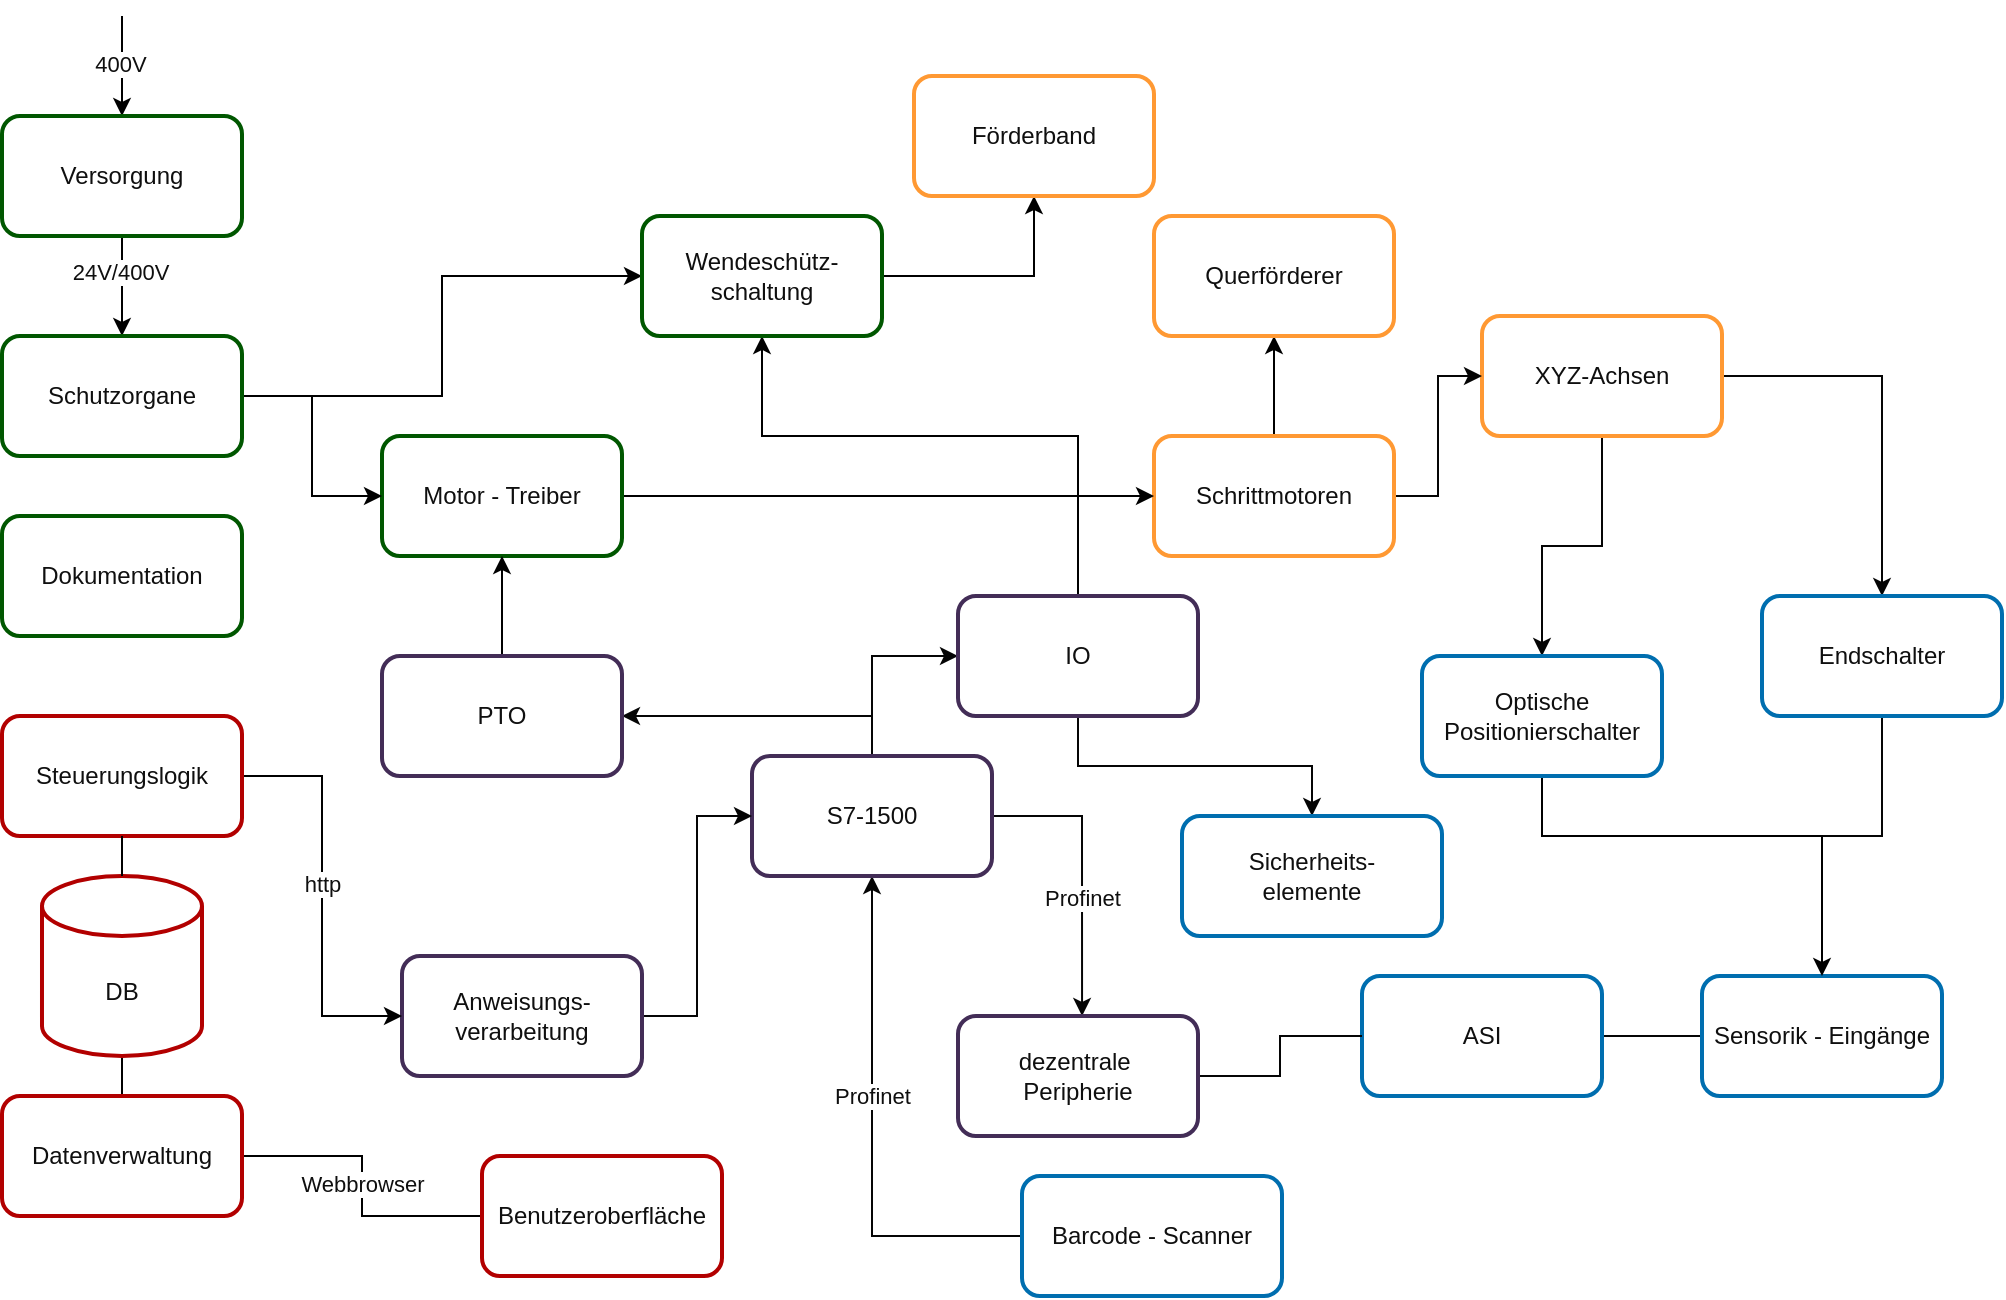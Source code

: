 <mxfile version="24.7.17">
  <diagram name="Page-1" id="c7558073-3199-34d8-9f00-42111426c3f3">
    <mxGraphModel dx="1103" dy="643" grid="1" gridSize="10" guides="1" tooltips="1" connect="1" arrows="1" fold="1" page="1" pageScale="1" pageWidth="826" pageHeight="1169" background="#ffffff" math="0" shadow="0">
      <root>
        <mxCell id="0" />
        <mxCell id="1" parent="0" />
        <mxCell id="XDi62Omdx4TYMC6lYXJG-129" style="edgeStyle=orthogonalEdgeStyle;rounded=0;orthogonalLoop=1;jettySize=auto;html=1;exitX=1;exitY=0.5;exitDx=0;exitDy=0;fontColor=#0F0F0F;strokeColor=#000000;" parent="1" source="XDi62Omdx4TYMC6lYXJG-172" target="XDi62Omdx4TYMC6lYXJG-127" edge="1">
          <mxGeometry relative="1" as="geometry">
            <mxPoint x="300" y="265" as="sourcePoint" />
          </mxGeometry>
        </mxCell>
        <mxCell id="QbinPMT7feeEScuTZXIC-54" style="edgeStyle=orthogonalEdgeStyle;rounded=0;orthogonalLoop=1;jettySize=auto;html=1;strokeColor=#000000;align=center;verticalAlign=middle;fontFamily=Helvetica;fontSize=11;fontColor=#0F0F0F;labelBackgroundColor=default;endArrow=none;endFill=0;" edge="1" parent="1" source="XDi62Omdx4TYMC6lYXJG-108" target="XDi62Omdx4TYMC6lYXJG-168">
          <mxGeometry relative="1" as="geometry" />
        </mxCell>
        <mxCell id="XDi62Omdx4TYMC6lYXJG-108" value="DB" style="shape=cylinder3;whiteSpace=wrap;html=1;boundedLbl=1;backgroundOutline=1;size=15;rounded=1;strokeColor=#B20000;strokeWidth=2;align=center;verticalAlign=middle;fontFamily=Helvetica;fontSize=12;fontColor=#0F0F0F;fillColor=none;" parent="1" vertex="1">
          <mxGeometry x="30" y="600" width="80" height="90" as="geometry" />
        </mxCell>
        <mxCell id="XDi62Omdx4TYMC6lYXJG-117" value="Dokumentation" style="rounded=1;whiteSpace=wrap;html=1;fillColor=none;fontColor=#0F0F0F;strokeColor=#005700;strokeWidth=2;" parent="1" vertex="1">
          <mxGeometry x="10" y="420" width="120" height="60" as="geometry" />
        </mxCell>
        <mxCell id="QbinPMT7feeEScuTZXIC-92" style="edgeStyle=orthogonalEdgeStyle;rounded=0;orthogonalLoop=1;jettySize=auto;html=1;entryX=0.5;entryY=0;entryDx=0;entryDy=0;fontColor=#0F0F0F;strokeColor=#000000;" edge="1" parent="1" source="XDi62Omdx4TYMC6lYXJG-118" target="XDi62Omdx4TYMC6lYXJG-171">
          <mxGeometry relative="1" as="geometry" />
        </mxCell>
        <mxCell id="QbinPMT7feeEScuTZXIC-93" value="24V/400V" style="edgeLabel;html=1;align=center;verticalAlign=middle;resizable=0;points=[];fontColor=#0F0F0F;labelBackgroundColor=#FFFFFF;" vertex="1" connectable="0" parent="QbinPMT7feeEScuTZXIC-92">
          <mxGeometry x="-0.28" y="-1" relative="1" as="geometry">
            <mxPoint as="offset" />
          </mxGeometry>
        </mxCell>
        <mxCell id="QbinPMT7feeEScuTZXIC-94" style="edgeStyle=orthogonalEdgeStyle;rounded=0;orthogonalLoop=1;jettySize=auto;html=1;startArrow=classic;startFill=1;endArrow=none;endFill=0;fontColor=#0F0F0F;strokeColor=#000000;" edge="1" parent="1" source="XDi62Omdx4TYMC6lYXJG-118">
          <mxGeometry relative="1" as="geometry">
            <mxPoint x="70" y="170.0" as="targetPoint" />
          </mxGeometry>
        </mxCell>
        <mxCell id="QbinPMT7feeEScuTZXIC-95" value="400V" style="edgeLabel;html=1;align=center;verticalAlign=middle;resizable=0;points=[];fontColor=#0F0F0F;labelBackgroundColor=#FFFFFF;" vertex="1" connectable="0" parent="QbinPMT7feeEScuTZXIC-94">
          <mxGeometry x="-0.029" y="1" relative="1" as="geometry">
            <mxPoint x="-1" y="-1" as="offset" />
          </mxGeometry>
        </mxCell>
        <mxCell id="XDi62Omdx4TYMC6lYXJG-118" value="Versorgung" style="rounded=1;whiteSpace=wrap;html=1;strokeColor=#005700;strokeWidth=2;align=center;verticalAlign=middle;fontFamily=Helvetica;fontSize=12;fontColor=#0F0F0F;fillColor=none;" parent="1" vertex="1">
          <mxGeometry x="10" y="220" width="120" height="60" as="geometry" />
        </mxCell>
        <mxCell id="QbinPMT7feeEScuTZXIC-69" style="edgeStyle=orthogonalEdgeStyle;rounded=0;orthogonalLoop=1;jettySize=auto;html=1;entryX=0.5;entryY=0;entryDx=0;entryDy=0;fontColor=#0F0F0F;strokeColor=#050505;" edge="1" parent="1" source="XDi62Omdx4TYMC6lYXJG-119" target="XDi62Omdx4TYMC6lYXJG-155">
          <mxGeometry relative="1" as="geometry" />
        </mxCell>
        <mxCell id="QbinPMT7feeEScuTZXIC-70" style="edgeStyle=orthogonalEdgeStyle;rounded=0;orthogonalLoop=1;jettySize=auto;html=1;entryX=0.5;entryY=0;entryDx=0;entryDy=0;fontColor=#0F0F0F;strokeColor=#050505;" edge="1" parent="1" source="XDi62Omdx4TYMC6lYXJG-119" target="XDi62Omdx4TYMC6lYXJG-124">
          <mxGeometry relative="1" as="geometry" />
        </mxCell>
        <mxCell id="XDi62Omdx4TYMC6lYXJG-119" value="XYZ-Achsen" style="rounded=1;whiteSpace=wrap;html=1;fillColor=none;strokeColor=#FF9933;strokeWidth=2;fontColor=#0F0F0F;" parent="1" vertex="1">
          <mxGeometry x="750" y="320" width="120" height="60" as="geometry" />
        </mxCell>
        <mxCell id="QbinPMT7feeEScuTZXIC-63" style="edgeStyle=orthogonalEdgeStyle;rounded=0;orthogonalLoop=1;jettySize=auto;html=1;entryX=0;entryY=0.5;entryDx=0;entryDy=0;strokeColor=#050505;align=center;verticalAlign=middle;fontFamily=Helvetica;fontSize=11;fontColor=#0F0F0F;labelBackgroundColor=default;endArrow=none;endFill=0;" edge="1" parent="1" source="XDi62Omdx4TYMC6lYXJG-120" target="XDi62Omdx4TYMC6lYXJG-123">
          <mxGeometry relative="1" as="geometry" />
        </mxCell>
        <mxCell id="XDi62Omdx4TYMC6lYXJG-120" value="ASI" style="rounded=1;whiteSpace=wrap;html=1;strokeColor=#006EAF;strokeWidth=2;align=center;verticalAlign=middle;fontFamily=Helvetica;fontSize=12;fontColor=#0F0F0F;fillColor=none;" parent="1" vertex="1">
          <mxGeometry x="690" y="650" width="120" height="60" as="geometry" />
        </mxCell>
        <mxCell id="QbinPMT7feeEScuTZXIC-59" style="edgeStyle=orthogonalEdgeStyle;rounded=0;orthogonalLoop=1;jettySize=auto;html=1;entryX=0.5;entryY=1;entryDx=0;entryDy=0;fontColor=#0F0F0F;strokeColor=#050505;" edge="1" parent="1" source="XDi62Omdx4TYMC6lYXJG-122" target="XDi62Omdx4TYMC6lYXJG-160">
          <mxGeometry relative="1" as="geometry" />
        </mxCell>
        <mxCell id="QbinPMT7feeEScuTZXIC-81" value="Profinet" style="edgeLabel;html=1;align=center;verticalAlign=middle;resizable=0;points=[];fontColor=#0F0F0F;labelBackgroundColor=#ffffff;" vertex="1" connectable="0" parent="QbinPMT7feeEScuTZXIC-59">
          <mxGeometry x="0.137" relative="1" as="geometry">
            <mxPoint as="offset" />
          </mxGeometry>
        </mxCell>
        <mxCell id="XDi62Omdx4TYMC6lYXJG-122" value="Barcode - Scanner" style="rounded=1;whiteSpace=wrap;html=1;fillColor=none;fontColor=#0F0F0F;strokeColor=#006EAF;strokeWidth=2;" parent="1" vertex="1">
          <mxGeometry x="520" y="750" width="130" height="60" as="geometry" />
        </mxCell>
        <mxCell id="QbinPMT7feeEScuTZXIC-67" style="edgeStyle=orthogonalEdgeStyle;rounded=0;orthogonalLoop=1;jettySize=auto;html=1;entryX=0.5;entryY=1;entryDx=0;entryDy=0;strokeColor=#050505;align=center;verticalAlign=middle;fontFamily=Helvetica;fontSize=11;fontColor=#0F0F0F;labelBackgroundColor=default;endArrow=none;endFill=0;" edge="1" parent="1" source="XDi62Omdx4TYMC6lYXJG-123" target="XDi62Omdx4TYMC6lYXJG-124">
          <mxGeometry relative="1" as="geometry">
            <Array as="points">
              <mxPoint x="920" y="580" />
              <mxPoint x="950" y="580" />
            </Array>
          </mxGeometry>
        </mxCell>
        <mxCell id="XDi62Omdx4TYMC6lYXJG-123" value="Sensorik - Eingänge" style="rounded=1;whiteSpace=wrap;html=1;strokeColor=#006EAF;strokeWidth=2;align=center;verticalAlign=middle;fontFamily=Helvetica;fontSize=12;fontColor=#0F0F0F;fillColor=none;" parent="1" vertex="1">
          <mxGeometry x="860" y="650" width="120" height="60" as="geometry" />
        </mxCell>
        <mxCell id="QbinPMT7feeEScuTZXIC-71" style="edgeStyle=orthogonalEdgeStyle;rounded=0;orthogonalLoop=1;jettySize=auto;html=1;entryX=0;entryY=0.5;entryDx=0;entryDy=0;fontColor=#0F0F0F;strokeColor=#050505;" edge="1" parent="1" source="XDi62Omdx4TYMC6lYXJG-125" target="XDi62Omdx4TYMC6lYXJG-119">
          <mxGeometry relative="1" as="geometry" />
        </mxCell>
        <mxCell id="QbinPMT7feeEScuTZXIC-72" style="edgeStyle=orthogonalEdgeStyle;rounded=0;orthogonalLoop=1;jettySize=auto;html=1;entryX=0.5;entryY=1;entryDx=0;entryDy=0;fontColor=#0F0F0F;strokeColor=#000000;" edge="1" parent="1" source="XDi62Omdx4TYMC6lYXJG-125" target="XDi62Omdx4TYMC6lYXJG-128">
          <mxGeometry relative="1" as="geometry" />
        </mxCell>
        <mxCell id="XDi62Omdx4TYMC6lYXJG-125" value="Schrittmotoren" style="rounded=1;whiteSpace=wrap;html=1;strokeColor=#FF9933;strokeWidth=2;align=center;verticalAlign=middle;fontFamily=Helvetica;fontSize=12;fontColor=#0F0F0F;fillColor=none;" parent="1" vertex="1">
          <mxGeometry x="586" y="380" width="120" height="60" as="geometry" />
        </mxCell>
        <mxCell id="XDi62Omdx4TYMC6lYXJG-124" value="Endschalter" style="rounded=1;whiteSpace=wrap;html=1;strokeColor=#006EAF;strokeWidth=2;align=center;verticalAlign=middle;fontFamily=Helvetica;fontSize=12;fontColor=#0F0F0F;fillColor=none;" parent="1" vertex="1">
          <mxGeometry x="890" y="460" width="120" height="60" as="geometry" />
        </mxCell>
        <mxCell id="XDi62Omdx4TYMC6lYXJG-132" style="edgeStyle=orthogonalEdgeStyle;rounded=0;orthogonalLoop=1;jettySize=auto;html=1;entryX=0;entryY=0.5;entryDx=0;entryDy=0;fontColor=#0F0F0F;strokeColor=#000000;" parent="1" source="XDi62Omdx4TYMC6lYXJG-126" target="XDi62Omdx4TYMC6lYXJG-125" edge="1">
          <mxGeometry relative="1" as="geometry" />
        </mxCell>
        <mxCell id="XDi62Omdx4TYMC6lYXJG-126" value="Motor - Treiber" style="rounded=1;whiteSpace=wrap;html=1;strokeColor=#005700;strokeWidth=2;align=center;verticalAlign=middle;fontFamily=Helvetica;fontSize=12;fontColor=#0F0F0F;fillColor=none;" parent="1" vertex="1">
          <mxGeometry x="200" y="380" width="120" height="60" as="geometry" />
        </mxCell>
        <mxCell id="XDi62Omdx4TYMC6lYXJG-127" value="Förderband" style="rounded=1;whiteSpace=wrap;html=1;strokeColor=#FF9933;strokeWidth=2;align=center;verticalAlign=middle;fontFamily=Helvetica;fontSize=12;fontColor=#0F0F0F;fillColor=none;" parent="1" vertex="1">
          <mxGeometry x="466" y="200" width="120" height="60" as="geometry" />
        </mxCell>
        <mxCell id="XDi62Omdx4TYMC6lYXJG-128" value="Querförderer" style="rounded=1;whiteSpace=wrap;html=1;strokeColor=#FF9933;strokeWidth=2;align=center;verticalAlign=middle;fontFamily=Helvetica;fontSize=12;fontColor=#0F0F0F;fillColor=none;" parent="1" vertex="1">
          <mxGeometry x="586" y="270" width="120" height="60" as="geometry" />
        </mxCell>
        <mxCell id="QbinPMT7feeEScuTZXIC-68" style="edgeStyle=orthogonalEdgeStyle;rounded=0;orthogonalLoop=1;jettySize=auto;html=1;entryX=0.5;entryY=0;entryDx=0;entryDy=0;fontColor=#0F0F0F;strokeColor=#000000;" edge="1" parent="1" source="XDi62Omdx4TYMC6lYXJG-155" target="XDi62Omdx4TYMC6lYXJG-123">
          <mxGeometry relative="1" as="geometry">
            <Array as="points">
              <mxPoint x="780" y="580" />
              <mxPoint x="920" y="580" />
            </Array>
          </mxGeometry>
        </mxCell>
        <mxCell id="XDi62Omdx4TYMC6lYXJG-155" value="Optische Positionierschalter" style="rounded=1;whiteSpace=wrap;html=1;gradientColor=#7ea6e0;fillColor=none;strokeColor=#006EAF;strokeWidth=2;align=center;verticalAlign=middle;fontFamily=Helvetica;fontSize=12;fontColor=#0F0F0F;" parent="1" vertex="1">
          <mxGeometry x="720" y="490" width="120" height="60" as="geometry" />
        </mxCell>
        <mxCell id="QbinPMT7feeEScuTZXIC-64" style="edgeStyle=orthogonalEdgeStyle;rounded=0;orthogonalLoop=1;jettySize=auto;html=1;entryX=0;entryY=0.5;entryDx=0;entryDy=0;fontColor=#0F0F0F;strokeColor=#050505;" edge="1" parent="1" source="XDi62Omdx4TYMC6lYXJG-160" target="XDi62Omdx4TYMC6lYXJG-165">
          <mxGeometry relative="1" as="geometry" />
        </mxCell>
        <mxCell id="QbinPMT7feeEScuTZXIC-86" style="edgeStyle=orthogonalEdgeStyle;rounded=0;orthogonalLoop=1;jettySize=auto;html=1;entryX=0.517;entryY=0;entryDx=0;entryDy=0;entryPerimeter=0;exitX=1;exitY=0.5;exitDx=0;exitDy=0;fontColor=#0F0F0F;strokeColor=#050505;" edge="1" parent="1" source="XDi62Omdx4TYMC6lYXJG-160" target="XDi62Omdx4TYMC6lYXJG-156">
          <mxGeometry relative="1" as="geometry">
            <mxPoint x="540" y="640" as="targetPoint" />
          </mxGeometry>
        </mxCell>
        <mxCell id="QbinPMT7feeEScuTZXIC-87" value="Profinet" style="edgeLabel;html=1;align=center;verticalAlign=middle;resizable=0;points=[];fontColor=#0F0F0F;labelBackgroundColor=#FFFFFF;" vertex="1" connectable="0" parent="QbinPMT7feeEScuTZXIC-86">
          <mxGeometry x="0.176" relative="1" as="geometry">
            <mxPoint as="offset" />
          </mxGeometry>
        </mxCell>
        <mxCell id="QbinPMT7feeEScuTZXIC-91" style="edgeStyle=orthogonalEdgeStyle;rounded=0;orthogonalLoop=1;jettySize=auto;html=1;entryX=1;entryY=0.5;entryDx=0;entryDy=0;fontColor=#0F0F0F;strokeColor=#050505;" edge="1" parent="1" source="XDi62Omdx4TYMC6lYXJG-160" target="XDi62Omdx4TYMC6lYXJG-161">
          <mxGeometry relative="1" as="geometry">
            <Array as="points">
              <mxPoint x="445" y="520" />
            </Array>
          </mxGeometry>
        </mxCell>
        <mxCell id="XDi62Omdx4TYMC6lYXJG-160" value="S7-1500" style="rounded=1;whiteSpace=wrap;html=1;fillColor=none;fontColor=#0F0F0F;strokeColor=#432D57;strokeWidth=2;" parent="1" vertex="1">
          <mxGeometry x="385" y="540" width="120" height="60" as="geometry" />
        </mxCell>
        <mxCell id="QbinPMT7feeEScuTZXIC-76" style="edgeStyle=orthogonalEdgeStyle;rounded=0;orthogonalLoop=1;jettySize=auto;html=1;entryX=0.5;entryY=1;entryDx=0;entryDy=0;fontColor=#0F0F0F;strokeColor=#000000;" edge="1" parent="1" source="XDi62Omdx4TYMC6lYXJG-161" target="XDi62Omdx4TYMC6lYXJG-126">
          <mxGeometry relative="1" as="geometry" />
        </mxCell>
        <mxCell id="XDi62Omdx4TYMC6lYXJG-161" value="PTO" style="rounded=1;whiteSpace=wrap;html=1;strokeColor=#432D57;strokeWidth=2;align=center;verticalAlign=middle;fontFamily=Helvetica;fontSize=12;fontColor=#0F0F0F;fillColor=none;" parent="1" vertex="1">
          <mxGeometry x="200" y="490" width="120" height="60" as="geometry" />
        </mxCell>
        <mxCell id="QbinPMT7feeEScuTZXIC-57" style="edgeStyle=orthogonalEdgeStyle;rounded=0;orthogonalLoop=1;jettySize=auto;html=1;entryX=0;entryY=0.5;entryDx=0;entryDy=0;fontColor=#0F0F0F;strokeColor=#050505;" edge="1" parent="1" source="XDi62Omdx4TYMC6lYXJG-162" target="XDi62Omdx4TYMC6lYXJG-160">
          <mxGeometry relative="1" as="geometry" />
        </mxCell>
        <mxCell id="XDi62Omdx4TYMC6lYXJG-162" value="Anweisungs-&lt;div&gt;verarbeitung&lt;/div&gt;" style="rounded=1;whiteSpace=wrap;html=1;strokeColor=#432D57;strokeWidth=2;align=center;verticalAlign=middle;fontFamily=Helvetica;fontSize=12;fontColor=#0F0F0F;fillColor=none;" parent="1" vertex="1">
          <mxGeometry x="210" y="640" width="120" height="60" as="geometry" />
        </mxCell>
        <mxCell id="QbinPMT7feeEScuTZXIC-61" style="edgeStyle=orthogonalEdgeStyle;rounded=0;orthogonalLoop=1;jettySize=auto;html=1;entryX=0;entryY=0.5;entryDx=0;entryDy=0;strokeColor=#050505;align=center;verticalAlign=middle;fontFamily=Helvetica;fontSize=11;fontColor=#0F0F0F;labelBackgroundColor=default;endArrow=none;endFill=0;" edge="1" parent="1" source="XDi62Omdx4TYMC6lYXJG-156" target="XDi62Omdx4TYMC6lYXJG-120">
          <mxGeometry relative="1" as="geometry" />
        </mxCell>
        <mxCell id="XDi62Omdx4TYMC6lYXJG-156" value="dezentrale&amp;nbsp;&lt;div&gt;Peripherie&lt;/div&gt;" style="rounded=1;whiteSpace=wrap;html=1;strokeColor=#432D57;strokeWidth=2;align=center;verticalAlign=middle;fontFamily=Helvetica;fontSize=12;fontColor=#0F0F0F;fillColor=none;" parent="1" vertex="1">
          <mxGeometry x="488" y="670" width="120" height="60" as="geometry" />
        </mxCell>
        <mxCell id="QbinPMT7feeEScuTZXIC-66" style="edgeStyle=orthogonalEdgeStyle;rounded=0;orthogonalLoop=1;jettySize=auto;html=1;entryX=0.5;entryY=0;entryDx=0;entryDy=0;fontColor=#0F0F0F;strokeColor=#050505;" edge="1" parent="1" source="XDi62Omdx4TYMC6lYXJG-165" target="XDi62Omdx4TYMC6lYXJG-173">
          <mxGeometry relative="1" as="geometry" />
        </mxCell>
        <mxCell id="QbinPMT7feeEScuTZXIC-77" style="edgeStyle=orthogonalEdgeStyle;rounded=0;orthogonalLoop=1;jettySize=auto;html=1;entryX=0.5;entryY=1;entryDx=0;entryDy=0;fontColor=#0F0F0F;strokeColor=#000000;" edge="1" parent="1" source="XDi62Omdx4TYMC6lYXJG-165" target="XDi62Omdx4TYMC6lYXJG-172">
          <mxGeometry relative="1" as="geometry">
            <mxPoint x="480" y="340" as="targetPoint" />
            <Array as="points">
              <mxPoint x="548" y="380" />
              <mxPoint x="390" y="380" />
            </Array>
          </mxGeometry>
        </mxCell>
        <mxCell id="XDi62Omdx4TYMC6lYXJG-165" value="IO" style="rounded=1;whiteSpace=wrap;html=1;fillColor=none;fontColor=#0F0F0F;strokeColor=#432D57;strokeWidth=2;align=center;verticalAlign=middle;fontFamily=Helvetica;fontSize=12;" parent="1" vertex="1">
          <mxGeometry x="488" y="460" width="120" height="60" as="geometry" />
        </mxCell>
        <mxCell id="QbinPMT7feeEScuTZXIC-56" style="edgeStyle=orthogonalEdgeStyle;rounded=0;orthogonalLoop=1;jettySize=auto;html=1;entryX=0;entryY=0.5;entryDx=0;entryDy=0;fontColor=#0F0F0F;strokeColor=#000000;" edge="1" parent="1" source="XDi62Omdx4TYMC6lYXJG-167" target="XDi62Omdx4TYMC6lYXJG-162">
          <mxGeometry relative="1" as="geometry" />
        </mxCell>
        <mxCell id="QbinPMT7feeEScuTZXIC-90" value="http" style="edgeLabel;html=1;align=center;verticalAlign=middle;resizable=0;points=[];fontColor=#0F0F0F;labelBackgroundColor=#FFFFFF;" vertex="1" connectable="0" parent="QbinPMT7feeEScuTZXIC-56">
          <mxGeometry x="-0.064" relative="1" as="geometry">
            <mxPoint as="offset" />
          </mxGeometry>
        </mxCell>
        <mxCell id="XDi62Omdx4TYMC6lYXJG-167" value="Steuerungslogik" style="rounded=1;whiteSpace=wrap;html=1;fillColor=none;fontColor=#0F0F0F;strokeColor=#B20000;strokeWidth=2;" parent="1" vertex="1">
          <mxGeometry x="10" y="520" width="120" height="60" as="geometry" />
        </mxCell>
        <mxCell id="QbinPMT7feeEScuTZXIC-58" style="edgeStyle=orthogonalEdgeStyle;rounded=0;orthogonalLoop=1;jettySize=auto;html=1;entryX=0;entryY=0.5;entryDx=0;entryDy=0;strokeColor=#000000;align=center;verticalAlign=middle;fontFamily=Helvetica;fontSize=11;fontColor=#0F0F0F;labelBackgroundColor=default;endArrow=none;endFill=0;" edge="1" parent="1" source="XDi62Omdx4TYMC6lYXJG-168" target="XDi62Omdx4TYMC6lYXJG-169">
          <mxGeometry relative="1" as="geometry" />
        </mxCell>
        <mxCell id="QbinPMT7feeEScuTZXIC-88" value="Webbrowser" style="edgeLabel;html=1;align=center;verticalAlign=middle;resizable=0;points=[];rounded=0;strokeColor=default;fontFamily=Helvetica;fontSize=11;fontColor=#0F0F0F;labelBackgroundColor=#FFFFFF;" vertex="1" connectable="0" parent="QbinPMT7feeEScuTZXIC-58">
          <mxGeometry x="-0.359" y="1" relative="1" as="geometry">
            <mxPoint x="12" y="15" as="offset" />
          </mxGeometry>
        </mxCell>
        <mxCell id="XDi62Omdx4TYMC6lYXJG-168" value="Datenverwaltung" style="rounded=1;whiteSpace=wrap;html=1;strokeColor=#B20000;strokeWidth=2;align=center;verticalAlign=middle;fontFamily=Helvetica;fontSize=12;fontColor=#0F0F0F;fillColor=none;" parent="1" vertex="1">
          <mxGeometry x="10" y="710" width="120" height="60" as="geometry" />
        </mxCell>
        <mxCell id="XDi62Omdx4TYMC6lYXJG-169" value="Benutzeroberfläche" style="rounded=1;whiteSpace=wrap;html=1;strokeColor=#B20000;strokeWidth=2;align=center;verticalAlign=middle;fontFamily=Helvetica;fontSize=12;fontColor=#0F0F0F;fillColor=none;" parent="1" vertex="1">
          <mxGeometry x="250" y="740" width="120" height="60" as="geometry" />
        </mxCell>
        <mxCell id="QbinPMT7feeEScuTZXIC-74" style="edgeStyle=orthogonalEdgeStyle;rounded=0;orthogonalLoop=1;jettySize=auto;html=1;entryX=0;entryY=0.5;entryDx=0;entryDy=0;fontColor=#0F0F0F;strokeColor=#000000;" edge="1" parent="1" source="XDi62Omdx4TYMC6lYXJG-171" target="XDi62Omdx4TYMC6lYXJG-172">
          <mxGeometry relative="1" as="geometry" />
        </mxCell>
        <mxCell id="QbinPMT7feeEScuTZXIC-75" style="edgeStyle=orthogonalEdgeStyle;rounded=0;orthogonalLoop=1;jettySize=auto;html=1;entryX=0;entryY=0.5;entryDx=0;entryDy=0;fontColor=#0F0F0F;strokeColor=#000000;" edge="1" parent="1" source="XDi62Omdx4TYMC6lYXJG-171" target="XDi62Omdx4TYMC6lYXJG-126">
          <mxGeometry relative="1" as="geometry" />
        </mxCell>
        <mxCell id="XDi62Omdx4TYMC6lYXJG-171" value="Schutzorgane" style="rounded=1;whiteSpace=wrap;html=1;strokeColor=#005700;strokeWidth=2;align=center;verticalAlign=middle;fontFamily=Helvetica;fontSize=12;fontColor=#0F0F0F;fillColor=none;" parent="1" vertex="1">
          <mxGeometry x="10" y="330" width="120" height="60" as="geometry" />
        </mxCell>
        <mxCell id="XDi62Omdx4TYMC6lYXJG-172" value="Wendeschütz-schaltung" style="rounded=1;whiteSpace=wrap;html=1;strokeColor=#005700;strokeWidth=2;align=center;verticalAlign=middle;fontFamily=Helvetica;fontSize=12;fontColor=#0F0F0F;fillColor=none;" parent="1" vertex="1">
          <mxGeometry x="330" y="270" width="120" height="60" as="geometry" />
        </mxCell>
        <mxCell id="XDi62Omdx4TYMC6lYXJG-173" value="Sicherheits-&lt;div&gt;elemente&lt;/div&gt;" style="rounded=1;whiteSpace=wrap;html=1;strokeColor=#006EAF;strokeWidth=2;align=center;verticalAlign=middle;fontFamily=Helvetica;fontSize=12;fontColor=#0F0F0F;fillColor=none;" parent="1" vertex="1">
          <mxGeometry x="600" y="570" width="130" height="60" as="geometry" />
        </mxCell>
        <mxCell id="QbinPMT7feeEScuTZXIC-55" style="edgeStyle=orthogonalEdgeStyle;rounded=0;orthogonalLoop=1;jettySize=auto;html=1;entryX=0.5;entryY=0;entryDx=0;entryDy=0;entryPerimeter=0;endArrow=none;endFill=0;fontColor=#0F0F0F;strokeColor=#000000;" edge="1" parent="1" source="XDi62Omdx4TYMC6lYXJG-167" target="XDi62Omdx4TYMC6lYXJG-108">
          <mxGeometry relative="1" as="geometry" />
        </mxCell>
      </root>
    </mxGraphModel>
  </diagram>
</mxfile>
